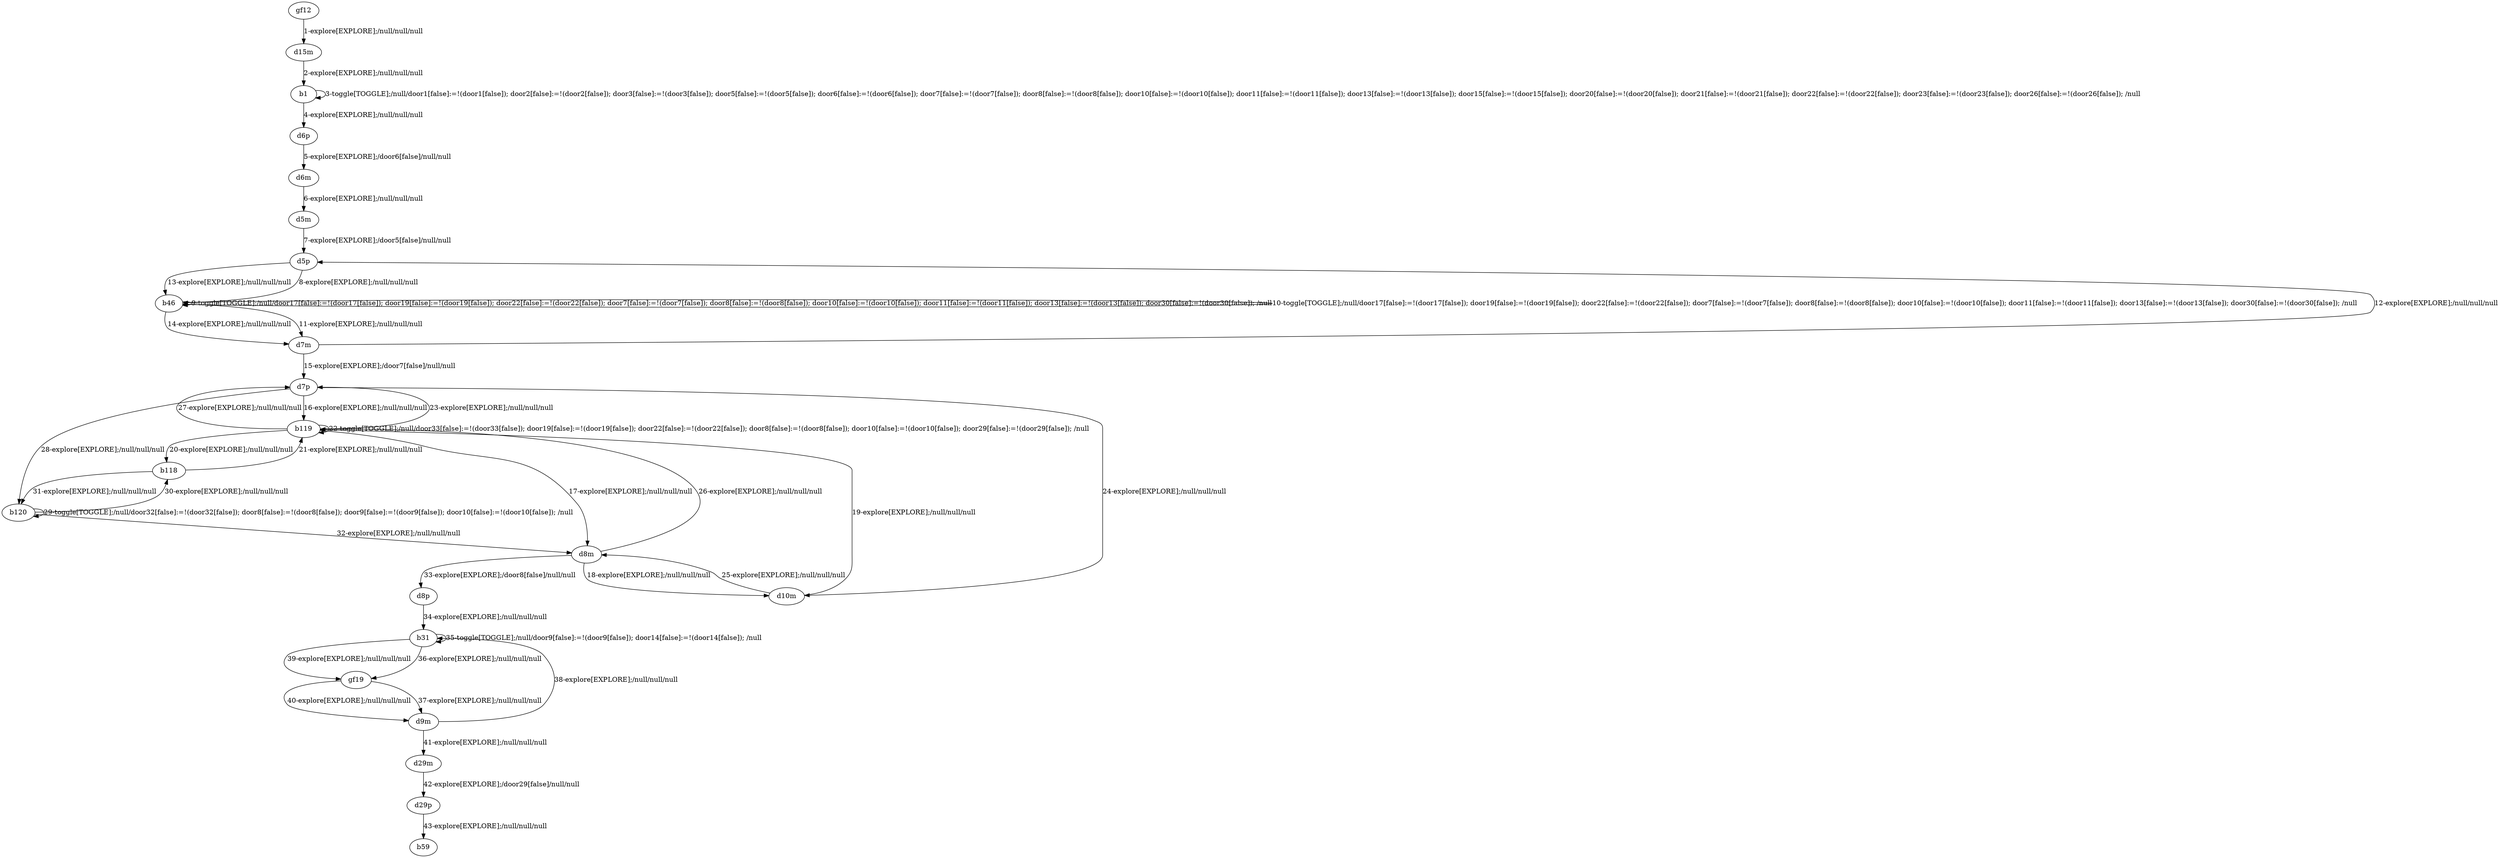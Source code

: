 # Total number of goals covered by this test: 1
# d29p --> b59

digraph g {
"gf12" -> "d15m" [label = "1-explore[EXPLORE];/null/null/null"];
"d15m" -> "b1" [label = "2-explore[EXPLORE];/null/null/null"];
"b1" -> "b1" [label = "3-toggle[TOGGLE];/null/door1[false]:=!(door1[false]); door2[false]:=!(door2[false]); door3[false]:=!(door3[false]); door5[false]:=!(door5[false]); door6[false]:=!(door6[false]); door7[false]:=!(door7[false]); door8[false]:=!(door8[false]); door10[false]:=!(door10[false]); door11[false]:=!(door11[false]); door13[false]:=!(door13[false]); door15[false]:=!(door15[false]); door20[false]:=!(door20[false]); door21[false]:=!(door21[false]); door22[false]:=!(door22[false]); door23[false]:=!(door23[false]); door26[false]:=!(door26[false]); /null"];
"b1" -> "d6p" [label = "4-explore[EXPLORE];/null/null/null"];
"d6p" -> "d6m" [label = "5-explore[EXPLORE];/door6[false]/null/null"];
"d6m" -> "d5m" [label = "6-explore[EXPLORE];/null/null/null"];
"d5m" -> "d5p" [label = "7-explore[EXPLORE];/door5[false]/null/null"];
"d5p" -> "b46" [label = "8-explore[EXPLORE];/null/null/null"];
"b46" -> "b46" [label = "9-toggle[TOGGLE];/null/door17[false]:=!(door17[false]); door19[false]:=!(door19[false]); door22[false]:=!(door22[false]); door7[false]:=!(door7[false]); door8[false]:=!(door8[false]); door10[false]:=!(door10[false]); door11[false]:=!(door11[false]); door13[false]:=!(door13[false]); door30[false]:=!(door30[false]); /null"];
"b46" -> "b46" [label = "10-toggle[TOGGLE];/null/door17[false]:=!(door17[false]); door19[false]:=!(door19[false]); door22[false]:=!(door22[false]); door7[false]:=!(door7[false]); door8[false]:=!(door8[false]); door10[false]:=!(door10[false]); door11[false]:=!(door11[false]); door13[false]:=!(door13[false]); door30[false]:=!(door30[false]); /null"];
"b46" -> "d7m" [label = "11-explore[EXPLORE];/null/null/null"];
"d7m" -> "d5p" [label = "12-explore[EXPLORE];/null/null/null"];
"d5p" -> "b46" [label = "13-explore[EXPLORE];/null/null/null"];
"b46" -> "d7m" [label = "14-explore[EXPLORE];/null/null/null"];
"d7m" -> "d7p" [label = "15-explore[EXPLORE];/door7[false]/null/null"];
"d7p" -> "b119" [label = "16-explore[EXPLORE];/null/null/null"];
"b119" -> "d8m" [label = "17-explore[EXPLORE];/null/null/null"];
"d8m" -> "d10m" [label = "18-explore[EXPLORE];/null/null/null"];
"d10m" -> "b119" [label = "19-explore[EXPLORE];/null/null/null"];
"b119" -> "b118" [label = "20-explore[EXPLORE];/null/null/null"];
"b118" -> "b119" [label = "21-explore[EXPLORE];/null/null/null"];
"b119" -> "b119" [label = "22-toggle[TOGGLE];/null/door33[false]:=!(door33[false]); door19[false]:=!(door19[false]); door22[false]:=!(door22[false]); door8[false]:=!(door8[false]); door10[false]:=!(door10[false]); door29[false]:=!(door29[false]); /null"];
"b119" -> "d7p" [label = "23-explore[EXPLORE];/null/null/null"];
"d7p" -> "d10m" [label = "24-explore[EXPLORE];/null/null/null"];
"d10m" -> "d8m" [label = "25-explore[EXPLORE];/null/null/null"];
"d8m" -> "b119" [label = "26-explore[EXPLORE];/null/null/null"];
"b119" -> "d7p" [label = "27-explore[EXPLORE];/null/null/null"];
"d7p" -> "b120" [label = "28-explore[EXPLORE];/null/null/null"];
"b120" -> "b120" [label = "29-toggle[TOGGLE];/null/door32[false]:=!(door32[false]); door8[false]:=!(door8[false]); door9[false]:=!(door9[false]); door10[false]:=!(door10[false]); /null"];
"b120" -> "b118" [label = "30-explore[EXPLORE];/null/null/null"];
"b118" -> "b120" [label = "31-explore[EXPLORE];/null/null/null"];
"b120" -> "d8m" [label = "32-explore[EXPLORE];/null/null/null"];
"d8m" -> "d8p" [label = "33-explore[EXPLORE];/door8[false]/null/null"];
"d8p" -> "b31" [label = "34-explore[EXPLORE];/null/null/null"];
"b31" -> "b31" [label = "35-toggle[TOGGLE];/null/door9[false]:=!(door9[false]); door14[false]:=!(door14[false]); /null"];
"b31" -> "gf19" [label = "36-explore[EXPLORE];/null/null/null"];
"gf19" -> "d9m" [label = "37-explore[EXPLORE];/null/null/null"];
"d9m" -> "b31" [label = "38-explore[EXPLORE];/null/null/null"];
"b31" -> "gf19" [label = "39-explore[EXPLORE];/null/null/null"];
"gf19" -> "d9m" [label = "40-explore[EXPLORE];/null/null/null"];
"d9m" -> "d29m" [label = "41-explore[EXPLORE];/null/null/null"];
"d29m" -> "d29p" [label = "42-explore[EXPLORE];/door29[false]/null/null"];
"d29p" -> "b59" [label = "43-explore[EXPLORE];/null/null/null"];
}